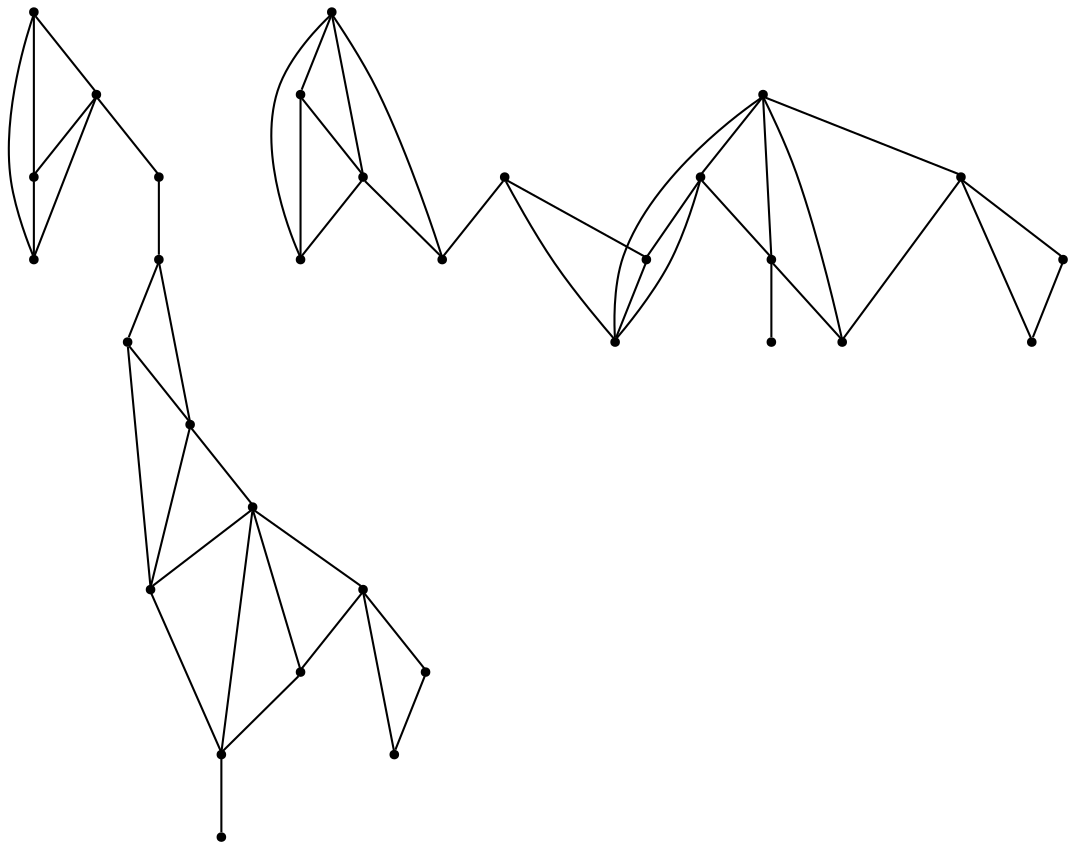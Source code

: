 graph {
  node [shape=point,comment="{\"directed\":false,\"doi\":\"10.1007/3-540-37623-2_22\",\"figure\":\"? (2)\"}"]

  v0 [pos="1484.721189990121,300.5757530530293"]
  v1 [pos="1449.5928970655543,265.45574267705274"]
  v2 [pos="1449.592897065554,300.57575305302936"]
  v3 [pos="1379.3322736204636,230.33496936162305"]
  v4 [pos="1379.3322736204636,335.69658994674677"]
  v5 [pos="1309.0757195634244,265.45574267705274"]
  v6 [pos="1309.0757195634244,405.0361514091491"]
  v7 [pos="1238.8150643262397,370.81729968388873"]
  v8 [pos="1168.5574611300935,335.6965899467468"]
  v9 [pos="1203.686803193767,370.81729968388873"]
  v10 [pos="1133.4260525803002,230.33496936162305"]
  v11 [pos="1133.4260525803002,335.69658994674677"]
  v12 [pos="1063.169562107449,230.33496936162305"]
  v13 [pos="1063.169562107449,335.6965899467468"]
  v14 [pos="1066.6156025685177,519.5883949597676"]
  v15 [pos="1066.5900099327282,468.63173246383667"]
  v16 [pos="1018.8322758154636,468.7311689058939"]
  v17 [pos="1018.8322758154636,519.5545713106791"]
  v18 [pos="1018.8447065242758,568.3299263318379"]
  v19 [pos="992.9088432860761,265.45574267705274"]
  v20 [pos="970.114007157682,568.1931058565775"]
  v21 [pos="923.2451799928173,522.396457195282"]
  v22 [pos="923.2681974689812,568.1931058565775"]
  v23 [pos="922.6481562567974,194.31430896123243"]
  v24 [pos="874.5253853145165,522.396457195282"]
  v25 [pos="828.6191273841945,522.396457195282"]
  v26 [pos="874.5253853145165,472.40033547083533"]
  v27 [pos="874.5476079883266,420.7154472668965"]
  v28 [pos="828.6725063102704,472.1022804578145"]
  v29 [pos="779.9811973483269,472.0690290133158"]
  v30 [pos="779.960691447601,418.96659930547077"]
  v31 [pos="733.1035001891947,418.9991513888041"]

  v29 -- v31 [id="-5",pos="779.9811973483269,472.0690290133158 733.1035001891947,418.9991513888041 733.1035001891947,418.9991513888041 733.1035001891947,418.9991513888041"]
  v29 -- v30 [id="-6",pos="779.9811973483269,472.0690290133158 779.960691447601,418.96659930547077 779.960691447601,418.96659930547077 779.960691447601,418.96659930547077"]
  v25 -- v28 [id="-11",pos="828.6191273841945,522.396457195282 828.6725063102704,472.1022804578145 828.6725063102704,472.1022804578145 828.6725063102704,472.1022804578145"]
  v24 -- v26 [id="-19",pos="874.5253853145165,522.396457195282 874.5253853145165,472.40033547083533 874.5253853145165,472.40033547083533 874.5253853145165,472.40033547083533"]
  v26 -- v27 [id="-20",pos="874.5253853145165,472.40033547083533 874.5476079883266,420.7154472668965 874.5476079883266,420.7154472668965 874.5476079883266,420.7154472668965"]
  v21 -- v22 [id="-29",pos="923.2451799928173,522.396457195282 923.2681974689812,568.1931058565775 923.2681974689812,568.1931058565775 923.2681974689812,568.1931058565775"]
  v20 -- v21 [id="-36",pos="970.114007157682,568.1931058565775 923.2451799928173,522.396457195282 923.2451799928173,522.396457195282 923.2451799928173,522.396457195282"]
  v17 -- v18 [id="-44",pos="1018.8322758154636,519.5545713106791 1018.8447065242758,568.3299263318379 1018.8447065242758,568.3299263318379 1018.8447065242758,568.3299263318379"]
  v17 -- v15 [id="-45",pos="1018.8322758154636,519.5545713106791 1066.5900099327282,468.63173246383667 1066.5900099327282,468.63173246383667 1066.5900099327282,468.63173246383667"]
  v17 -- v16 [id="-55",pos="1018.8322758154636,519.5545713106791 1018.8322758154636,468.7311689058939 1018.8322758154636,468.7311689058939 1018.8322758154636,468.7311689058939"]
  v14 -- v15 [id="-57",pos="1066.6156025685177,519.5883949597676 1066.5900099327282,468.63173246383667 1066.5900099327282,468.63173246383667 1066.5900099327282,468.63173246383667"]
  v31 -- v30 [id="-2",pos="733.1035001891947,418.9991513888041 779.960691447601,418.96659930547077 779.960691447601,418.96659930547077 779.960691447601,418.96659930547077"]
  v2 -- v0 [id="-8",pos="1449.592897065554,300.57575305302936 1484.721189990121,300.5757530530293 1484.721189990121,300.5757530530293 1484.721189990121,300.5757530530293"]
  v25 -- v24 [id="-13",pos="828.6191273841945,522.396457195282 874.5253853145165,522.396457195282 874.5253853145165,522.396457195282 874.5253853145165,522.396457195282"]
  v3 -- v1 [id="-14",pos="1379.3322736204636,230.33496936162305 1449.5928970655543,265.45574267705274 1449.5928970655543,265.45574267705274 1449.5928970655543,265.45574267705274"]
  v4 -- v2 [id="-15",pos="1379.3322736204636,335.69658994674677 1449.592897065554,300.57575305302936 1449.592897065554,300.57575305302936 1449.592897065554,300.57575305302936"]
  v5 -- v1 [id="-16",pos="1309.0757195634244,265.45574267705274 1449.5928970655543,265.45574267705274 1449.5928970655543,265.45574267705274 1449.5928970655543,265.45574267705274"]
  v26 -- v28 [id="-17",pos="874.5253853145165,472.40033547083533 828.6725063102704,472.1022804578145 828.6725063102704,472.1022804578145 828.6725063102704,472.1022804578145"]
  v6 -- v2 [id="-21",pos="1309.0757195634244,405.0361514091491 1379.3323054125578,405.035134156545 1379.3323054125578,405.035134156545 1379.3323054125578,405.035134156545 1449.592897065554,300.57575305302936 1449.592897065554,300.57575305302936 1449.592897065554,300.57575305302936"]
  v5 -- v3 [id="-23",pos="1309.0757195634244,265.45574267705274 1379.3322736204636,230.33496936162305 1379.3322736204636,230.33496936162305 1379.3322736204636,230.33496936162305"]
  v5 -- v4 [id="-24",pos="1309.0757195634244,265.45574267705274 1379.3322736204636,335.69658994674677 1379.3322736204636,335.69658994674677 1379.3322736204636,335.69658994674677"]
  v7 -- v2 [id="-26",pos="1238.8150643262397,370.81729968388873 1379.3323054125578,370.81831693649286 1379.3323054125578,370.81831693649286 1379.3323054125578,370.81831693649286 1449.592897065554,300.57575305302936 1449.592897065554,300.57575305302936 1449.592897065554,300.57575305302936"]
  v25 -- v22 [id="-27",pos="828.6191273841945,522.396457195282 923.2681974689812,568.1931058565775 923.2681974689812,568.1931058565775 923.2681974689812,568.1931058565775"]
  v24 -- v22 [id="-28",pos="874.5253853145165,522.396457195282 923.2681974689812,568.1931058565775 923.2681974689812,568.1931058565775 923.2681974689812,568.1931058565775"]
  v7 -- v4 [id="-30",pos="1238.8150643262397,370.81729968388873 1309.0757195634244,335.69767077763873 1309.0757195634244,335.69767077763873 1309.0757195634244,335.69767077763873 1379.3322736204636,335.69658994674677 1379.3322736204636,335.69658994674677 1379.3322736204636,335.69658994674677"]
  v23 -- v10 [id="-31",pos="922.6481562567974,194.31430896123243 1063.169593899543,194.31430896123243 1063.169593899543,194.31430896123243 1063.169593899543,194.31430896123243 1133.4260525803002,230.33496936162305 1133.4260525803002,230.33496936162305 1133.4260525803002,230.33496936162305"]
  v23 -- v12 [id="-33",pos="922.6481562567974,194.31430896123243 992.908811493982,230.33496936162305 992.908811493982,230.33496936162305 992.908811493982,230.33496936162305 1063.169562107449,230.33496936162305 1063.169562107449,230.33496936162305 1063.169562107449,230.33496936162305"]
  v7 -- v6 [id="-34",pos="1238.8150643262397,370.81729968388873 1309.0757195634244,405.0361514091491 1309.0757195634244,405.0361514091491 1309.0757195634244,405.0361514091491"]
  v8 -- v6 [id="-35",pos="1168.5574611300935,335.6965899467468 1238.8150643262397,335.69767077763873 1238.8150643262397,335.69767077763873 1238.8150643262397,335.69767077763873 1309.0757195634244,405.0361514091491 1309.0757195634244,405.0361514091491 1309.0757195634244,405.0361514091491"]
  v9 -- v7 [id="-38",pos="1203.686803193767,370.81729968388873 1238.8150643262397,370.81729968388873 1238.8150643262397,370.81729968388873 1238.8150643262397,370.81729968388873"]
  v9 -- v6 [id="-39",pos="1203.686803193767,370.81729968388873 1238.8150643262397,405.035134156545 1238.8150643262397,405.035134156545 1238.8150643262397,405.035134156545 1309.0757195634244,405.0361514091491 1309.0757195634244,405.0361514091491 1309.0757195634244,405.0361514091491"]
  v19 -- v13 [id="-40",pos="992.9088432860761,265.45574267705274 1063.169562107449,335.6965899467468 1063.169562107449,335.6965899467468 1063.169562107449,335.6965899467468"]
  v19 -- v12 [id="-41",pos="992.9088432860761,265.45574267705274 1063.169562107449,230.33496936162305 1063.169562107449,230.33496936162305 1063.169562107449,230.33496936162305"]
  v19 -- v10 [id="-43",pos="992.9088432860761,265.45574267705274 1063.169593899543,265.4556155204773 1063.169593899543,265.4556155204773 1063.169593899543,265.4556155204773 1133.4260525803002,230.33496936162305 1133.4260525803002,230.33496936162305 1133.4260525803002,230.33496936162305"]
  v8 -- v9 [id="-47",pos="1168.5574611300935,335.6965899467468 1203.686803193767,370.81729968388873 1203.686803193767,370.81729968388873 1203.686803193767,370.81729968388873"]
  v11 -- v8 [id="-50",pos="1133.4260525803002,335.69658994674677 1168.5574611300935,335.6965899467468 1168.5574611300935,335.6965899467468 1168.5574611300935,335.6965899467468"]
  v11 -- v9 [id="-51",pos="1133.4260525803002,335.69658994674677 1168.5584784771063,370.81831693649286 1168.5584784771063,370.81831693649286 1168.5584784771063,370.81831693649286 1203.686803193767,370.81729968388873 1203.686803193767,370.81729968388873 1203.686803193767,370.81729968388873"]
  v12 -- v10 [id="-52",pos="1063.169562107449,230.33496936162305 1133.4260525803002,230.33496936162305 1133.4260525803002,230.33496936162305 1133.4260525803002,230.33496936162305"]
  v14 -- v18 [id="-53",pos="1066.6156025685177,519.5883949597676 1018.8447065242758,568.3299263318379 1018.8447065242758,568.3299263318379 1018.8447065242758,568.3299263318379"]
  v16 -- v14 [id="-54",pos="1018.8322758154636,468.7311689058939 1066.6156025685177,519.5883949597676 1066.6156025685177,519.5883949597676 1066.6156025685177,519.5883949597676"]
  v22 -- v20 [id="-56",pos="923.2681974689812,568.1931058565775 970.114007157682,568.1931058565775 970.114007157682,568.1931058565775 970.114007157682,568.1931058565775"]
  v13 -- v11 [id="-59",pos="1063.169562107449,335.6965899467468 1133.4260525803002,335.69658994674677 1133.4260525803002,335.69658994674677 1133.4260525803002,335.69658994674677"]
  v25 -- v29 [id="-63",pos="828.6191273841945,522.396457195282 779.9811973483269,472.0690290133158 779.9811973483269,472.0690290133158 779.9811973483269,472.0690290133158"]
  v29 -- v28 [id="-66",pos="779.9811973483269,472.0690290133158 828.6725063102704,472.1022804578145 828.6725063102704,472.1022804578145 828.6725063102704,472.1022804578145"]
  v25 -- v26 [id="-68",pos="828.6191273841945,522.396457195282 874.5253853145165,472.40033547083533 874.5253853145165,472.40033547083533 874.5253853145165,472.40033547083533"]
  v23 -- v19 [id="-72",pos="922.6481562567974,194.31430896123243 992.9088432860761,265.45574267705274 992.9088432860761,265.45574267705274 992.9088432860761,265.45574267705274"]
  v24 -- v21 [id="-79",pos="874.5253853145165,522.396457195282 923.2451799928173,522.396457195282 923.2451799928173,522.396457195282 923.2451799928173,522.396457195282"]
  v7 -- v5 [id="-86",pos="1238.8150643262397,370.81729968388873 1309.0757195634244,265.45574267705274 1309.0757195634244,265.45574267705274 1309.0757195634244,265.45574267705274"]
  v20 -- v18 [id="-87",pos="970.114007157682,568.1931058565775 1018.8447065242758,568.3299263318379 1018.8447065242758,568.3299263318379 1018.8447065242758,568.3299263318379"]
  v17 -- v14 [id="-95",pos="1018.8322758154636,519.5545713106791 1066.6156025685177,519.5883949597676 1066.6156025685177,519.5883949597676 1066.6156025685177,519.5883949597676"]
  v16 -- v15 [id="-96",pos="1018.8322758154636,468.7311689058939 1066.5900099327282,468.63173246383667 1066.5900099327282,468.63173246383667 1066.5900099327282,468.63173246383667"]
}